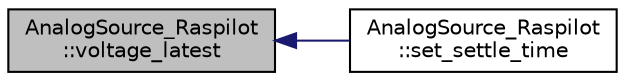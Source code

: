 digraph "AnalogSource_Raspilot::voltage_latest"
{
 // INTERACTIVE_SVG=YES
  edge [fontname="Helvetica",fontsize="10",labelfontname="Helvetica",labelfontsize="10"];
  node [fontname="Helvetica",fontsize="10",shape=record];
  rankdir="LR";
  Node1 [label="AnalogSource_Raspilot\l::voltage_latest",height=0.2,width=0.4,color="black", fillcolor="grey75", style="filled", fontcolor="black"];
  Node1 -> Node2 [dir="back",color="midnightblue",fontsize="10",style="solid",fontname="Helvetica"];
  Node2 [label="AnalogSource_Raspilot\l::set_settle_time",height=0.2,width=0.4,color="black", fillcolor="white", style="filled",URL="$classAnalogSource__Raspilot.html#aecf8d70c5ee87db73f8973c71da8f93d"];
}
